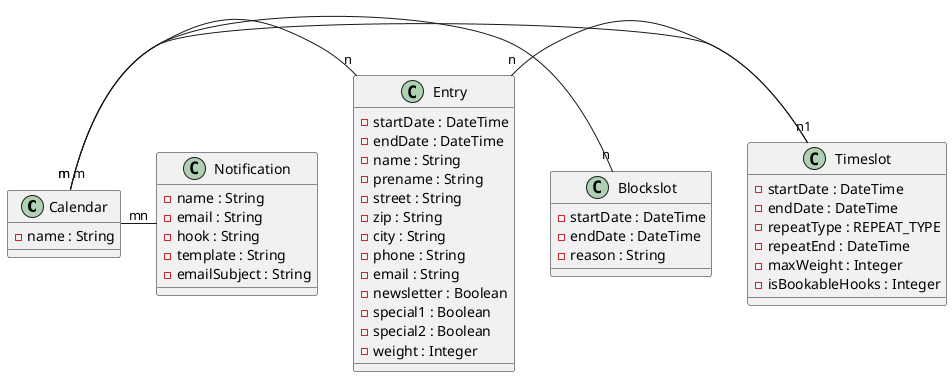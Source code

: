 @startuml


class Calendar {
- name : String
}

class Entry {
- startDate : DateTime
- endDate : DateTime
- name : String 
- prename : String 
- street : String 
- zip : String 
- city : String 
- phone : String 
- email : String 
- newsletter : Boolean
- special1 : Boolean
- special2 : Boolean
- weight : Integer
}

class Blockslot {
- startDate : DateTime
- endDate : DateTime
- reason : String
}

class Notification{
- name : String
- email : String
- hook : String
- template : String
- emailSubject : String
}

class Timeslot{
- startDate : DateTime
- endDate : DateTime
- repeatType : REPEAT_TYPE
- repeatEnd : DateTime
- maxWeight : Integer
- isBookableHooks : Integer
}

Calendar "m" - "n" Timeslot
Calendar "m" - "n" Blockslot
Calendar "m" - "n" Entry
Calendar "m" - "n" Notification
Entry "n" - "1" Timeslot

@enduml